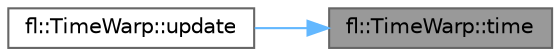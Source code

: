 digraph "fl::TimeWarp::time"
{
 // INTERACTIVE_SVG=YES
 // LATEX_PDF_SIZE
  bgcolor="transparent";
  edge [fontname=Helvetica,fontsize=10,labelfontname=Helvetica,labelfontsize=10];
  node [fontname=Helvetica,fontsize=10,shape=box,height=0.2,width=0.4];
  rankdir="RL";
  Node1 [id="Node000001",label="fl::TimeWarp::time",height=0.2,width=0.4,color="gray40", fillcolor="grey60", style="filled", fontcolor="black",tooltip=" "];
  Node1 -> Node2 [id="edge1_Node000001_Node000002",dir="back",color="steelblue1",style="solid",tooltip=" "];
  Node2 [id="Node000002",label="fl::TimeWarp::update",height=0.2,width=0.4,color="grey40", fillcolor="white", style="filled",URL="$d4/d3d/classfl_1_1_time_warp_a72972789b9daefb493d8f692dfc27724.html#a72972789b9daefb493d8f692dfc27724",tooltip=" "];
}
